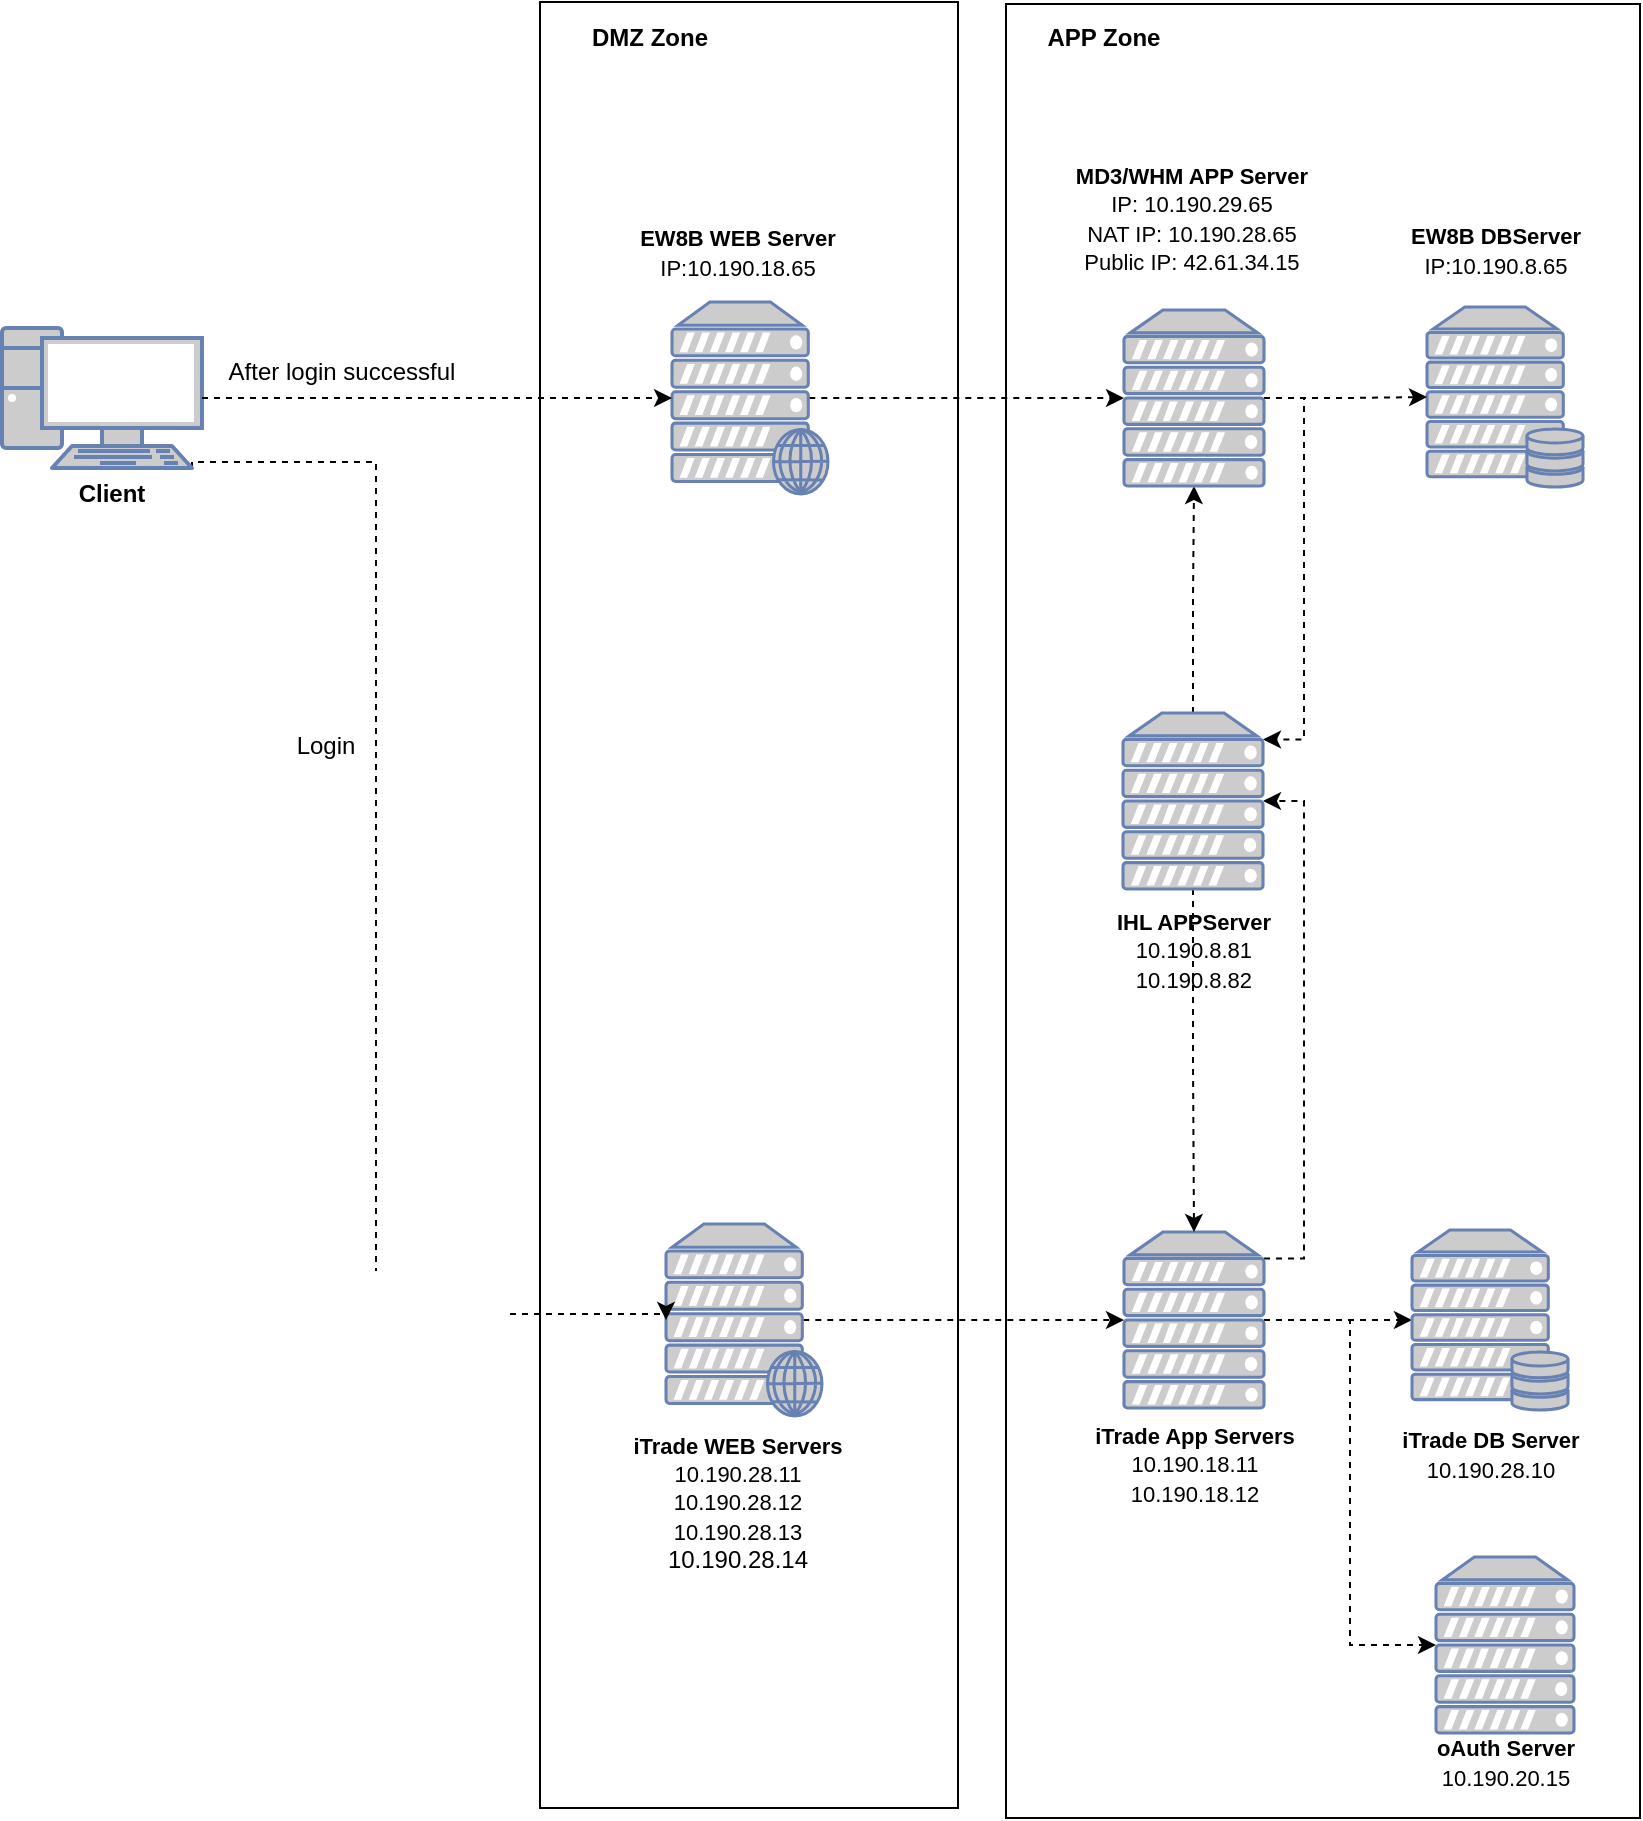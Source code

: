 <mxfile version="12.0.2" type="github" pages="1"><diagram id="m9z1kv1yMVufmjInLXbr" name="Page-1"><mxGraphModel dx="905" dy="697" grid="1" gridSize="10" guides="1" tooltips="1" connect="1" arrows="1" fold="1" page="1" pageScale="1" pageWidth="827" pageHeight="1169" math="0" shadow="0"><root><mxCell id="0"/><mxCell id="1" parent="0"/><mxCell id="nEgnKhlSyzTlgkXomdg9-26" value="" style="rounded=0;whiteSpace=wrap;html=1;" vertex="1" parent="1"><mxGeometry x="545" y="40" width="317" height="907" as="geometry"/></mxCell><mxCell id="ELEMpbpWukGzMjEB0hTz-18" value="&lt;font style=&quot;font-size: 11px&quot;&gt;&lt;b&gt;iTrade App Servers&lt;/b&gt;&lt;/font&gt;&lt;br&gt;&lt;font style=&quot;font-size: 11px&quot;&gt;10.190.18.11&lt;br&gt;10.190.18.12&lt;br&gt;&lt;/font&gt;" style="text;html=1;strokeColor=none;fillColor=none;align=center;verticalAlign=middle;whiteSpace=wrap;rounded=0;" parent="1" vertex="1"><mxGeometry x="586.5" y="743" width="105" height="54" as="geometry"/></mxCell><mxCell id="ELEMpbpWukGzMjEB0hTz-22" value="&lt;font style=&quot;font-size: 11px&quot;&gt;&lt;b&gt;IHL APPServer&lt;br&gt;&lt;/b&gt;&lt;/font&gt;&lt;font style=&quot;font-size: 11px&quot;&gt;10.190.8.81&lt;br&gt;10.190.8.82&lt;/font&gt;" style="text;html=1;strokeColor=none;fillColor=none;align=center;verticalAlign=middle;whiteSpace=wrap;rounded=0;" parent="1" vertex="1"><mxGeometry x="589" y="490.5" width="100" height="45" as="geometry"/></mxCell><mxCell id="nEgnKhlSyzTlgkXomdg9-4" value="" style="rounded=0;whiteSpace=wrap;html=1;" vertex="1" parent="1"><mxGeometry x="312" y="39" width="209" height="903" as="geometry"/></mxCell><mxCell id="nEgnKhlSyzTlgkXomdg9-5" value="" style="fontColor=#0066CC;verticalAlign=top;verticalLabelPosition=bottom;labelPosition=center;align=center;html=1;outlineConnect=0;fillColor=#CCCCCC;strokeColor=#6881B3;gradientColor=none;gradientDirection=north;strokeWidth=2;shape=mxgraph.networks.server;" vertex="1" parent="1"><mxGeometry x="760" y="816.5" width="69" height="88" as="geometry"/></mxCell><mxCell id="nEgnKhlSyzTlgkXomdg9-6" value="&lt;b style=&quot;font-size: 11px&quot;&gt;oAuth Server&lt;br&gt;&lt;/b&gt;&lt;font style=&quot;font-size: 11px&quot;&gt;10.190.20.15&lt;/font&gt;" style="text;html=1;strokeColor=none;fillColor=none;align=center;verticalAlign=middle;whiteSpace=wrap;rounded=0;" vertex="1" parent="1"><mxGeometry x="749.5" y="904.5" width="90" height="29" as="geometry"/></mxCell><mxCell id="nEgnKhlSyzTlgkXomdg9-27" value="" style="fontColor=#0066CC;verticalAlign=top;verticalLabelPosition=bottom;labelPosition=center;align=center;html=1;outlineConnect=0;fillColor=#CCCCCC;strokeColor=#6881B3;gradientColor=none;gradientDirection=north;strokeWidth=2;shape=mxgraph.networks.server_storage;" vertex="1" parent="1"><mxGeometry x="755.5" y="191.5" width="78" height="90" as="geometry"/></mxCell><mxCell id="nEgnKhlSyzTlgkXomdg9-85" style="edgeStyle=orthogonalEdgeStyle;rounded=0;orthogonalLoop=1;jettySize=auto;html=1;exitX=0.88;exitY=0.5;exitDx=0;exitDy=0;exitPerimeter=0;entryX=0;entryY=0.5;entryDx=0;entryDy=0;entryPerimeter=0;dashed=1;strokeColor=#000000;" edge="1" parent="1" source="nEgnKhlSyzTlgkXomdg9-30" target="nEgnKhlSyzTlgkXomdg9-79"><mxGeometry relative="1" as="geometry"/></mxCell><mxCell id="nEgnKhlSyzTlgkXomdg9-30" value="" style="fontColor=#0066CC;verticalAlign=top;verticalLabelPosition=bottom;labelPosition=center;align=center;html=1;outlineConnect=0;fillColor=#CCCCCC;strokeColor=#6881B3;gradientColor=none;gradientDirection=north;strokeWidth=2;shape=mxgraph.networks.web_server;" vertex="1" parent="1"><mxGeometry x="378" y="189" width="78" height="96" as="geometry"/></mxCell><mxCell id="nEgnKhlSyzTlgkXomdg9-88" style="edgeStyle=orthogonalEdgeStyle;rounded=0;orthogonalLoop=1;jettySize=auto;html=1;exitX=1;exitY=0.5;exitDx=0;exitDy=0;exitPerimeter=0;entryX=0;entryY=0.5;entryDx=0;entryDy=0;entryPerimeter=0;dashed=1;strokeColor=#000000;" edge="1" parent="1" source="nEgnKhlSyzTlgkXomdg9-32" target="nEgnKhlSyzTlgkXomdg9-64"><mxGeometry relative="1" as="geometry"/></mxCell><mxCell id="nEgnKhlSyzTlgkXomdg9-95" style="edgeStyle=orthogonalEdgeStyle;rounded=0;orthogonalLoop=1;jettySize=auto;html=1;exitX=1;exitY=0.15;exitDx=0;exitDy=0;exitPerimeter=0;entryX=1;entryY=0.5;entryDx=0;entryDy=0;entryPerimeter=0;dashed=1;strokeColor=#000000;" edge="1" parent="1" source="nEgnKhlSyzTlgkXomdg9-32" target="nEgnKhlSyzTlgkXomdg9-78"><mxGeometry relative="1" as="geometry"/></mxCell><mxCell id="nEgnKhlSyzTlgkXomdg9-99" style="edgeStyle=orthogonalEdgeStyle;rounded=0;orthogonalLoop=1;jettySize=auto;html=1;exitX=1;exitY=0.5;exitDx=0;exitDy=0;exitPerimeter=0;entryX=0;entryY=0.5;entryDx=0;entryDy=0;entryPerimeter=0;dashed=1;strokeColor=#000000;" edge="1" parent="1" source="nEgnKhlSyzTlgkXomdg9-32" target="nEgnKhlSyzTlgkXomdg9-5"><mxGeometry relative="1" as="geometry"/></mxCell><mxCell id="nEgnKhlSyzTlgkXomdg9-32" value="" style="fontColor=#0066CC;verticalAlign=top;verticalLabelPosition=bottom;labelPosition=center;align=center;html=1;outlineConnect=0;fillColor=#CCCCCC;strokeColor=#6881B3;gradientColor=none;gradientDirection=north;strokeWidth=2;shape=mxgraph.networks.server;" vertex="1" parent="1"><mxGeometry x="604" y="654" width="70" height="88" as="geometry"/></mxCell><mxCell id="nEgnKhlSyzTlgkXomdg9-33" value="&lt;b&gt;&lt;font style=&quot;font-size: 11px&quot;&gt;iTrade DB Server&lt;/font&gt;&lt;/b&gt;&lt;br&gt;&lt;font&gt;&lt;span style=&quot;font-size: 11px&quot;&gt;10.190.28.10&lt;/span&gt;&lt;br&gt;&lt;/font&gt;" style="text;html=1;strokeColor=none;fillColor=none;align=center;verticalAlign=middle;whiteSpace=wrap;rounded=0;" vertex="1" parent="1"><mxGeometry x="734.5" y="746" width="105" height="37" as="geometry"/></mxCell><mxCell id="nEgnKhlSyzTlgkXomdg9-34" value="&lt;font style=&quot;font-size: 11px&quot;&gt;&lt;b&gt;iTrade WEB Servers&lt;/b&gt;&lt;/font&gt;&lt;br&gt;&lt;font&gt;&lt;span style=&quot;font-size: 11px&quot;&gt;10.190.28.11&lt;/span&gt;&lt;br&gt;&lt;span style=&quot;font-size: 11px&quot;&gt;10.190.28.12&lt;/span&gt;&lt;br&gt;&lt;span style=&quot;font-size: 11px&quot;&gt;10.190.28.13&lt;br&gt;&lt;/span&gt;10.190.28.14&lt;br&gt;&lt;/font&gt;" style="text;html=1;strokeColor=none;fillColor=none;align=center;verticalAlign=middle;whiteSpace=wrap;rounded=0;" vertex="1" parent="1"><mxGeometry x="351" y="750.5" width="120" height="76" as="geometry"/></mxCell><mxCell id="nEgnKhlSyzTlgkXomdg9-38" value="&lt;b style=&quot;font-size: 11px&quot;&gt;&lt;font style=&quot;font-size: 11px&quot;&gt;MD3/WHM APP Server&lt;/font&gt;&lt;/b&gt;&lt;font style=&quot;font-size: 11px&quot;&gt;&lt;b&gt;&lt;font style=&quot;font-size: 11px&quot;&gt;&lt;br&gt;&lt;/font&gt;&lt;/b&gt;&lt;font style=&quot;font-size: 11px&quot;&gt;IP: 10.190.29.65&lt;br&gt;NAT IP: 10.190.28.65&lt;br&gt;Public IP: 42.61.34.15&lt;br&gt;&lt;/font&gt;&lt;/font&gt;" style="text;html=1;strokeColor=none;fillColor=none;align=center;verticalAlign=middle;whiteSpace=wrap;rounded=0;" vertex="1" parent="1"><mxGeometry x="572.5" y="115" width="130" height="63" as="geometry"/></mxCell><mxCell id="nEgnKhlSyzTlgkXomdg9-87" style="edgeStyle=orthogonalEdgeStyle;rounded=0;orthogonalLoop=1;jettySize=auto;html=1;exitX=0.88;exitY=0.5;exitDx=0;exitDy=0;exitPerimeter=0;entryX=0;entryY=0.5;entryDx=0;entryDy=0;entryPerimeter=0;dashed=1;strokeColor=#000000;" edge="1" parent="1" source="nEgnKhlSyzTlgkXomdg9-39" target="nEgnKhlSyzTlgkXomdg9-32"><mxGeometry relative="1" as="geometry"/></mxCell><mxCell id="nEgnKhlSyzTlgkXomdg9-39" value="" style="fontColor=#0066CC;verticalAlign=top;verticalLabelPosition=bottom;labelPosition=center;align=center;html=1;outlineConnect=0;fillColor=#CCCCCC;strokeColor=#6881B3;gradientColor=none;gradientDirection=north;strokeWidth=2;shape=mxgraph.networks.web_server;" vertex="1" parent="1"><mxGeometry x="375" y="650" width="78" height="96" as="geometry"/></mxCell><mxCell id="nEgnKhlSyzTlgkXomdg9-40" value="&lt;b style=&quot;font-size: 11px&quot;&gt;&lt;font style=&quot;font-size: 11px&quot;&gt;EW8B WEB Server&lt;/font&gt;&lt;/b&gt;&lt;font style=&quot;font-size: 11px&quot;&gt;&lt;b&gt;&lt;font style=&quot;font-size: 11px&quot;&gt;&lt;br&gt;&lt;/font&gt;&lt;/b&gt;&lt;font style=&quot;font-size: 11px&quot;&gt;IP:10.190.18.65&lt;/font&gt;&lt;/font&gt;" style="text;html=1;strokeColor=none;fillColor=none;align=center;verticalAlign=middle;whiteSpace=wrap;rounded=0;" vertex="1" parent="1"><mxGeometry x="356" y="143" width="110" height="42" as="geometry"/></mxCell><mxCell id="nEgnKhlSyzTlgkXomdg9-82" style="edgeStyle=orthogonalEdgeStyle;rounded=0;orthogonalLoop=1;jettySize=auto;html=1;exitX=0.95;exitY=1;exitDx=0;exitDy=0;exitPerimeter=0;entryX=0;entryY=0.5;entryDx=0;entryDy=0;entryPerimeter=0;dashed=1;strokeColor=#000000;" edge="1" parent="1" source="nEgnKhlSyzTlgkXomdg9-49" target="nEgnKhlSyzTlgkXomdg9-39"><mxGeometry relative="1" as="geometry"><Array as="points"><mxPoint x="138" y="269"/><mxPoint x="230" y="269"/><mxPoint x="230" y="695"/><mxPoint x="375" y="695"/></Array></mxGeometry></mxCell><mxCell id="nEgnKhlSyzTlgkXomdg9-49" value="" style="fontColor=#0066CC;verticalAlign=top;verticalLabelPosition=bottom;labelPosition=center;align=center;html=1;outlineConnect=0;fillColor=#CCCCCC;strokeColor=#6881B3;gradientColor=none;gradientDirection=north;strokeWidth=2;shape=mxgraph.networks.pc;" vertex="1" parent="1"><mxGeometry x="43" y="202" width="100" height="70" as="geometry"/></mxCell><mxCell id="nEgnKhlSyzTlgkXomdg9-51" value="&lt;font style=&quot;font-size: 11px&quot;&gt;&lt;b&gt;EW8B DBServer&lt;/b&gt;&lt;/font&gt;&lt;font style=&quot;font-size: 11px&quot;&gt;&lt;font style=&quot;font-size: 11px&quot;&gt;&lt;b&gt;&lt;br&gt;&lt;/b&gt;&lt;/font&gt;&lt;font style=&quot;font-size: 11px&quot;&gt;IP:10.190.8.65&lt;/font&gt;&lt;/font&gt;" style="text;html=1;strokeColor=none;fillColor=none;align=center;verticalAlign=middle;whiteSpace=wrap;rounded=0;" vertex="1" parent="1"><mxGeometry x="735" y="148" width="110" height="30" as="geometry"/></mxCell><mxCell id="nEgnKhlSyzTlgkXomdg9-53" value="&lt;font style=&quot;font-size: 12px&quot;&gt;&lt;b&gt;Client&lt;/b&gt;&lt;/font&gt;" style="text;html=1;strokeColor=none;fillColor=none;align=center;verticalAlign=middle;whiteSpace=wrap;rounded=0;" vertex="1" parent="1"><mxGeometry x="43" y="271" width="110" height="27" as="geometry"/></mxCell><mxCell id="nEgnKhlSyzTlgkXomdg9-54" style="edgeStyle=orthogonalEdgeStyle;rounded=0;orthogonalLoop=1;jettySize=auto;html=1;entryX=0;entryY=0.5;entryDx=0;entryDy=0;entryPerimeter=0;dashed=1;strokeColor=#000000;" edge="1" parent="1" source="nEgnKhlSyzTlgkXomdg9-49" target="nEgnKhlSyzTlgkXomdg9-30"><mxGeometry relative="1" as="geometry"><mxPoint x="-66" y="289.5" as="sourcePoint"/></mxGeometry></mxCell><mxCell id="nEgnKhlSyzTlgkXomdg9-57" value="&lt;font style=&quot;font-size: 12px&quot;&gt;After login successful&lt;/font&gt;" style="text;html=1;strokeColor=none;fillColor=none;align=center;verticalAlign=middle;whiteSpace=wrap;rounded=0;" vertex="1" parent="1"><mxGeometry x="153" y="210.5" width="120" height="27" as="geometry"/></mxCell><mxCell id="nEgnKhlSyzTlgkXomdg9-58" value="&lt;font style=&quot;font-size: 12px&quot;&gt;Login&lt;/font&gt;" style="text;html=1;strokeColor=none;fillColor=none;align=center;verticalAlign=middle;whiteSpace=wrap;rounded=0;" vertex="1" parent="1"><mxGeometry x="180" y="394.5" width="50" height="33" as="geometry"/></mxCell><mxCell id="nEgnKhlSyzTlgkXomdg9-64" value="" style="fontColor=#0066CC;verticalAlign=top;verticalLabelPosition=bottom;labelPosition=center;align=center;html=1;outlineConnect=0;fillColor=#CCCCCC;strokeColor=#6881B3;gradientColor=none;gradientDirection=north;strokeWidth=2;shape=mxgraph.networks.server_storage;" vertex="1" parent="1"><mxGeometry x="748" y="653" width="78" height="90" as="geometry"/></mxCell><mxCell id="nEgnKhlSyzTlgkXomdg9-76" value="&lt;b&gt;DMZ Zone&lt;/b&gt;" style="text;html=1;strokeColor=none;fillColor=none;align=center;verticalAlign=middle;whiteSpace=wrap;rounded=0;" vertex="1" parent="1"><mxGeometry x="323" y="46.5" width="88" height="20" as="geometry"/></mxCell><mxCell id="nEgnKhlSyzTlgkXomdg9-77" value="&lt;b&gt;APP Zone&lt;/b&gt;" style="text;html=1;strokeColor=none;fillColor=none;align=center;verticalAlign=middle;whiteSpace=wrap;rounded=0;" vertex="1" parent="1"><mxGeometry x="549.5" y="46.5" width="88" height="20" as="geometry"/></mxCell><mxCell id="nEgnKhlSyzTlgkXomdg9-94" style="edgeStyle=orthogonalEdgeStyle;rounded=0;orthogonalLoop=1;jettySize=auto;html=1;exitX=0.5;exitY=1;exitDx=0;exitDy=0;exitPerimeter=0;entryX=0.5;entryY=0;entryDx=0;entryDy=0;entryPerimeter=0;dashed=1;strokeColor=#000000;" edge="1" parent="1" source="nEgnKhlSyzTlgkXomdg9-78" target="nEgnKhlSyzTlgkXomdg9-32"><mxGeometry relative="1" as="geometry"/></mxCell><mxCell id="nEgnKhlSyzTlgkXomdg9-98" style="edgeStyle=orthogonalEdgeStyle;rounded=0;orthogonalLoop=1;jettySize=auto;html=1;exitX=0.5;exitY=0;exitDx=0;exitDy=0;exitPerimeter=0;entryX=0.5;entryY=1;entryDx=0;entryDy=0;entryPerimeter=0;dashed=1;strokeColor=#000000;" edge="1" parent="1" source="nEgnKhlSyzTlgkXomdg9-78" target="nEgnKhlSyzTlgkXomdg9-79"><mxGeometry relative="1" as="geometry"/></mxCell><mxCell id="nEgnKhlSyzTlgkXomdg9-78" value="" style="fontColor=#0066CC;verticalAlign=top;verticalLabelPosition=bottom;labelPosition=center;align=center;html=1;outlineConnect=0;fillColor=#CCCCCC;strokeColor=#6881B3;gradientColor=none;gradientDirection=north;strokeWidth=2;shape=mxgraph.networks.server;" vertex="1" parent="1"><mxGeometry x="603.5" y="394.5" width="70" height="88" as="geometry"/></mxCell><mxCell id="nEgnKhlSyzTlgkXomdg9-86" style="edgeStyle=orthogonalEdgeStyle;rounded=0;orthogonalLoop=1;jettySize=auto;html=1;exitX=1;exitY=0.5;exitDx=0;exitDy=0;exitPerimeter=0;entryX=0;entryY=0.5;entryDx=0;entryDy=0;entryPerimeter=0;dashed=1;strokeColor=#000000;" edge="1" parent="1" source="nEgnKhlSyzTlgkXomdg9-79" target="nEgnKhlSyzTlgkXomdg9-27"><mxGeometry relative="1" as="geometry"/></mxCell><mxCell id="nEgnKhlSyzTlgkXomdg9-97" style="edgeStyle=orthogonalEdgeStyle;rounded=0;orthogonalLoop=1;jettySize=auto;html=1;exitX=1;exitY=0.5;exitDx=0;exitDy=0;exitPerimeter=0;entryX=1;entryY=0.15;entryDx=0;entryDy=0;entryPerimeter=0;dashed=1;strokeColor=#000000;" edge="1" parent="1" source="nEgnKhlSyzTlgkXomdg9-79" target="nEgnKhlSyzTlgkXomdg9-78"><mxGeometry relative="1" as="geometry"/></mxCell><mxCell id="nEgnKhlSyzTlgkXomdg9-79" value="" style="fontColor=#0066CC;verticalAlign=top;verticalLabelPosition=bottom;labelPosition=center;align=center;html=1;outlineConnect=0;fillColor=#CCCCCC;strokeColor=#6881B3;gradientColor=none;gradientDirection=north;strokeWidth=2;shape=mxgraph.networks.server;" vertex="1" parent="1"><mxGeometry x="604" y="193" width="70" height="88" as="geometry"/></mxCell></root></mxGraphModel></diagram></mxfile>